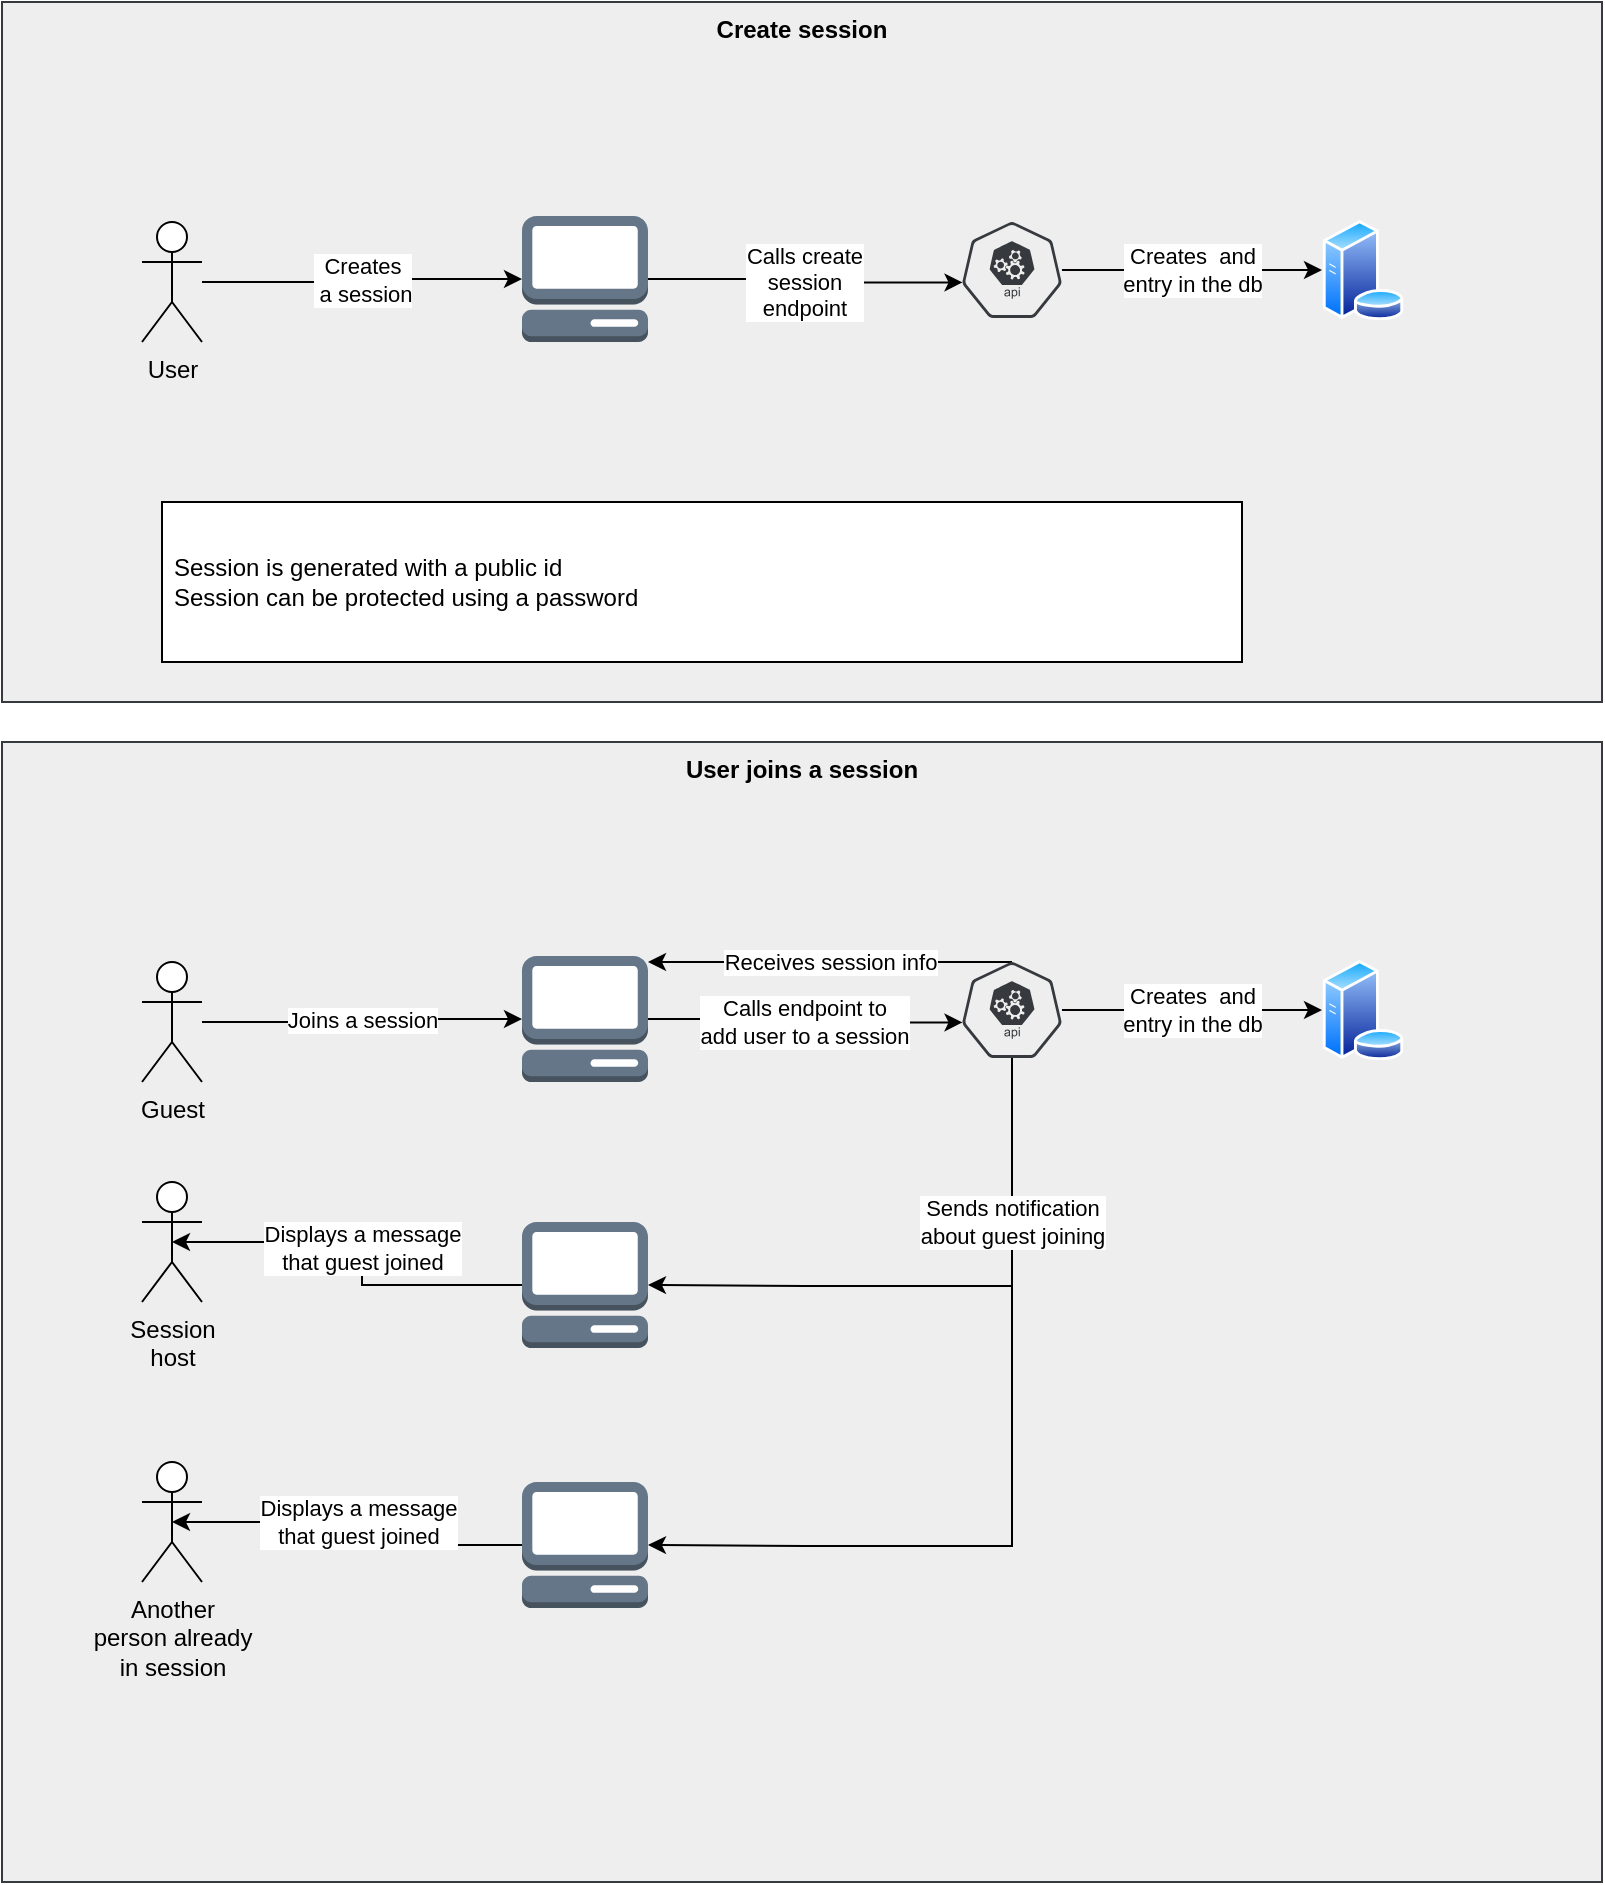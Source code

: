 <mxfile version="14.6.6" type="device"><diagram id="ZcF14os8pLdPmJMic9sk" name="Page-1"><mxGraphModel dx="1422" dy="794" grid="1" gridSize="10" guides="1" tooltips="1" connect="1" arrows="1" fold="1" page="1" pageScale="1" pageWidth="827" pageHeight="1169" math="0" shadow="0"><root><mxCell id="0"/><mxCell id="1" parent="0"/><mxCell id="pVSiNFIqFWH_1KOh4RbU-1" value="Create session" style="rounded=0;whiteSpace=wrap;html=1;verticalAlign=top;fontStyle=1;align=center;fillColor=#eeeeee;strokeColor=#36393d;" vertex="1" parent="1"><mxGeometry x="10" y="20" width="800" height="350" as="geometry"/></mxCell><mxCell id="pVSiNFIqFWH_1KOh4RbU-6" value="Creates&lt;br&gt;&amp;nbsp;a session" style="edgeStyle=orthogonalEdgeStyle;rounded=0;orthogonalLoop=1;jettySize=auto;html=1;" edge="1" parent="1" source="pVSiNFIqFWH_1KOh4RbU-2" target="pVSiNFIqFWH_1KOh4RbU-4"><mxGeometry relative="1" as="geometry"/></mxCell><mxCell id="pVSiNFIqFWH_1KOh4RbU-2" value="User" style="shape=umlActor;verticalLabelPosition=bottom;verticalAlign=top;html=1;outlineConnect=0;align=center;" vertex="1" parent="1"><mxGeometry x="80" y="130" width="30" height="60" as="geometry"/></mxCell><mxCell id="pVSiNFIqFWH_1KOh4RbU-7" value="Calls create&lt;br&gt;session&lt;br&gt;endpoint" style="edgeStyle=orthogonalEdgeStyle;rounded=0;orthogonalLoop=1;jettySize=auto;html=1;entryX=0.005;entryY=0.63;entryDx=0;entryDy=0;entryPerimeter=0;" edge="1" parent="1" source="pVSiNFIqFWH_1KOh4RbU-4" target="pVSiNFIqFWH_1KOh4RbU-5"><mxGeometry relative="1" as="geometry"><Array as="points"><mxPoint x="410" y="159"/><mxPoint x="410" y="160"/></Array></mxGeometry></mxCell><mxCell id="pVSiNFIqFWH_1KOh4RbU-4" value="" style="outlineConnect=0;dashed=0;verticalLabelPosition=bottom;verticalAlign=top;align=center;html=1;shape=mxgraph.aws3.management_console;fillColor=#647687;strokeColor=#314354;fontColor=#ffffff;" vertex="1" parent="1"><mxGeometry x="270" y="127" width="63" height="63" as="geometry"/></mxCell><mxCell id="pVSiNFIqFWH_1KOh4RbU-10" value="Creates&amp;nbsp; and&lt;br&gt;entry in the db" style="edgeStyle=orthogonalEdgeStyle;rounded=0;orthogonalLoop=1;jettySize=auto;html=1;entryX=0;entryY=0.5;entryDx=0;entryDy=0;" edge="1" parent="1" source="pVSiNFIqFWH_1KOh4RbU-5" target="pVSiNFIqFWH_1KOh4RbU-9"><mxGeometry relative="1" as="geometry"/></mxCell><mxCell id="pVSiNFIqFWH_1KOh4RbU-5" value="" style="html=1;dashed=0;whitespace=wrap;fillColor=#eeeeee;strokeColor=#36393d;points=[[0.005,0.63,0],[0.1,0.2,0],[0.9,0.2,0],[0.5,0,0],[0.995,0.63,0],[0.72,0.99,0],[0.5,1,0],[0.28,0.99,0]];shape=mxgraph.kubernetes.icon;prIcon=api;align=center;" vertex="1" parent="1"><mxGeometry x="490" y="130" width="50" height="48" as="geometry"/></mxCell><mxCell id="pVSiNFIqFWH_1KOh4RbU-9" value="" style="aspect=fixed;perimeter=ellipsePerimeter;html=1;align=center;shadow=0;dashed=0;spacingTop=3;image;image=img/lib/active_directory/database_server.svg;" vertex="1" parent="1"><mxGeometry x="670" y="129" width="41" height="50" as="geometry"/></mxCell><mxCell id="pVSiNFIqFWH_1KOh4RbU-12" value="User joins a session" style="rounded=0;whiteSpace=wrap;html=1;verticalAlign=top;fontStyle=1;align=center;fillColor=#eeeeee;strokeColor=#36393d;" vertex="1" parent="1"><mxGeometry x="10" y="390" width="800" height="570" as="geometry"/></mxCell><mxCell id="pVSiNFIqFWH_1KOh4RbU-13" value="Joins a session" style="edgeStyle=orthogonalEdgeStyle;rounded=0;orthogonalLoop=1;jettySize=auto;html=1;" edge="1" source="pVSiNFIqFWH_1KOh4RbU-14" target="pVSiNFIqFWH_1KOh4RbU-16" parent="1"><mxGeometry relative="1" as="geometry"/></mxCell><mxCell id="pVSiNFIqFWH_1KOh4RbU-14" value="Guest" style="shape=umlActor;verticalLabelPosition=bottom;verticalAlign=top;html=1;outlineConnect=0;align=center;" vertex="1" parent="1"><mxGeometry x="80" y="500" width="30" height="60" as="geometry"/></mxCell><mxCell id="pVSiNFIqFWH_1KOh4RbU-15" value="Calls endpoint to&lt;br&gt;add user to a session" style="edgeStyle=orthogonalEdgeStyle;rounded=0;orthogonalLoop=1;jettySize=auto;html=1;entryX=0.005;entryY=0.63;entryDx=0;entryDy=0;entryPerimeter=0;" edge="1" source="pVSiNFIqFWH_1KOh4RbU-16" target="pVSiNFIqFWH_1KOh4RbU-18" parent="1"><mxGeometry relative="1" as="geometry"><Array as="points"><mxPoint x="410" y="529"/><mxPoint x="410" y="530"/></Array></mxGeometry></mxCell><mxCell id="pVSiNFIqFWH_1KOh4RbU-16" value="" style="outlineConnect=0;dashed=0;verticalLabelPosition=bottom;verticalAlign=top;align=center;html=1;shape=mxgraph.aws3.management_console;fillColor=#647687;strokeColor=#314354;fontColor=#ffffff;" vertex="1" parent="1"><mxGeometry x="270" y="497" width="63" height="63" as="geometry"/></mxCell><mxCell id="pVSiNFIqFWH_1KOh4RbU-17" value="Creates&amp;nbsp; and&lt;br&gt;entry in the db" style="edgeStyle=orthogonalEdgeStyle;rounded=0;orthogonalLoop=1;jettySize=auto;html=1;entryX=0;entryY=0.5;entryDx=0;entryDy=0;" edge="1" source="pVSiNFIqFWH_1KOh4RbU-18" target="pVSiNFIqFWH_1KOh4RbU-19" parent="1"><mxGeometry relative="1" as="geometry"/></mxCell><mxCell id="pVSiNFIqFWH_1KOh4RbU-27" style="edgeStyle=orthogonalEdgeStyle;rounded=0;orthogonalLoop=1;jettySize=auto;html=1;entryX=1;entryY=0.5;entryDx=0;entryDy=0;entryPerimeter=0;" edge="1" parent="1" source="pVSiNFIqFWH_1KOh4RbU-18" target="pVSiNFIqFWH_1KOh4RbU-26"><mxGeometry relative="1" as="geometry"><Array as="points"><mxPoint x="515" y="792"/><mxPoint x="412" y="792"/></Array></mxGeometry></mxCell><mxCell id="pVSiNFIqFWH_1KOh4RbU-29" value="Receives session info" style="edgeStyle=orthogonalEdgeStyle;rounded=0;orthogonalLoop=1;jettySize=auto;html=1;exitX=0.5;exitY=0;exitDx=0;exitDy=0;exitPerimeter=0;" edge="1" parent="1" source="pVSiNFIqFWH_1KOh4RbU-18" target="pVSiNFIqFWH_1KOh4RbU-16"><mxGeometry relative="1" as="geometry"><Array as="points"><mxPoint x="460" y="500"/><mxPoint x="460" y="500"/></Array></mxGeometry></mxCell><mxCell id="pVSiNFIqFWH_1KOh4RbU-18" value="" style="html=1;dashed=0;whitespace=wrap;fillColor=#eeeeee;strokeColor=#36393d;points=[[0.005,0.63,0],[0.1,0.2,0],[0.9,0.2,0],[0.5,0,0],[0.995,0.63,0],[0.72,0.99,0],[0.5,1,0],[0.28,0.99,0]];shape=mxgraph.kubernetes.icon;prIcon=api;align=center;" vertex="1" parent="1"><mxGeometry x="490" y="500" width="50" height="48" as="geometry"/></mxCell><mxCell id="pVSiNFIqFWH_1KOh4RbU-19" value="" style="aspect=fixed;perimeter=ellipsePerimeter;html=1;align=center;shadow=0;dashed=0;spacingTop=3;image;image=img/lib/active_directory/database_server.svg;" vertex="1" parent="1"><mxGeometry x="670" y="499" width="41" height="50" as="geometry"/></mxCell><mxCell id="pVSiNFIqFWH_1KOh4RbU-20" value="Session is generated with a public id&lt;br&gt;Session can be protected using a password" style="rounded=0;whiteSpace=wrap;html=1;align=left;spacingLeft=4;" vertex="1" parent="1"><mxGeometry x="90" y="270" width="540" height="80" as="geometry"/></mxCell><mxCell id="pVSiNFIqFWH_1KOh4RbU-21" value="Session&lt;br&gt;host" style="shape=umlActor;verticalLabelPosition=bottom;verticalAlign=top;html=1;outlineConnect=0;align=center;" vertex="1" parent="1"><mxGeometry x="80" y="610" width="30" height="60" as="geometry"/></mxCell><mxCell id="pVSiNFIqFWH_1KOh4RbU-24" value="Displays a message&lt;br&gt;that guest joined" style="edgeStyle=orthogonalEdgeStyle;rounded=0;orthogonalLoop=1;jettySize=auto;html=1;entryX=0.5;entryY=0.5;entryDx=0;entryDy=0;entryPerimeter=0;" edge="1" parent="1" source="pVSiNFIqFWH_1KOh4RbU-22" target="pVSiNFIqFWH_1KOh4RbU-21"><mxGeometry relative="1" as="geometry"/></mxCell><mxCell id="pVSiNFIqFWH_1KOh4RbU-22" value="" style="outlineConnect=0;dashed=0;verticalLabelPosition=bottom;verticalAlign=top;align=center;html=1;shape=mxgraph.aws3.management_console;fillColor=#647687;strokeColor=#314354;fontColor=#ffffff;" vertex="1" parent="1"><mxGeometry x="270" y="630" width="63" height="63" as="geometry"/></mxCell><mxCell id="pVSiNFIqFWH_1KOh4RbU-25" value="Another&lt;br&gt;person already&lt;br&gt;in session" style="shape=umlActor;verticalLabelPosition=bottom;verticalAlign=top;html=1;outlineConnect=0;align=center;" vertex="1" parent="1"><mxGeometry x="80" y="750" width="30" height="60" as="geometry"/></mxCell><mxCell id="pVSiNFIqFWH_1KOh4RbU-28" value="Displays a message&lt;br&gt;that guest joined" style="edgeStyle=orthogonalEdgeStyle;rounded=0;orthogonalLoop=1;jettySize=auto;html=1;entryX=0.5;entryY=0.5;entryDx=0;entryDy=0;entryPerimeter=0;" edge="1" parent="1" source="pVSiNFIqFWH_1KOh4RbU-26" target="pVSiNFIqFWH_1KOh4RbU-25"><mxGeometry relative="1" as="geometry"/></mxCell><mxCell id="pVSiNFIqFWH_1KOh4RbU-26" value="" style="outlineConnect=0;dashed=0;verticalLabelPosition=bottom;verticalAlign=top;align=center;html=1;shape=mxgraph.aws3.management_console;fillColor=#647687;strokeColor=#314354;fontColor=#ffffff;" vertex="1" parent="1"><mxGeometry x="270" y="760" width="63" height="63" as="geometry"/></mxCell><mxCell id="pVSiNFIqFWH_1KOh4RbU-23" value="Sends notification&lt;br&gt;about guest joining" style="edgeStyle=orthogonalEdgeStyle;rounded=0;orthogonalLoop=1;jettySize=auto;html=1;entryX=1;entryY=0.5;entryDx=0;entryDy=0;entryPerimeter=0;" edge="1" parent="1" source="pVSiNFIqFWH_1KOh4RbU-18" target="pVSiNFIqFWH_1KOh4RbU-22"><mxGeometry x="-0.446" relative="1" as="geometry"><Array as="points"><mxPoint x="515" y="662"/><mxPoint x="412" y="662"/></Array><mxPoint as="offset"/></mxGeometry></mxCell></root></mxGraphModel></diagram></mxfile>